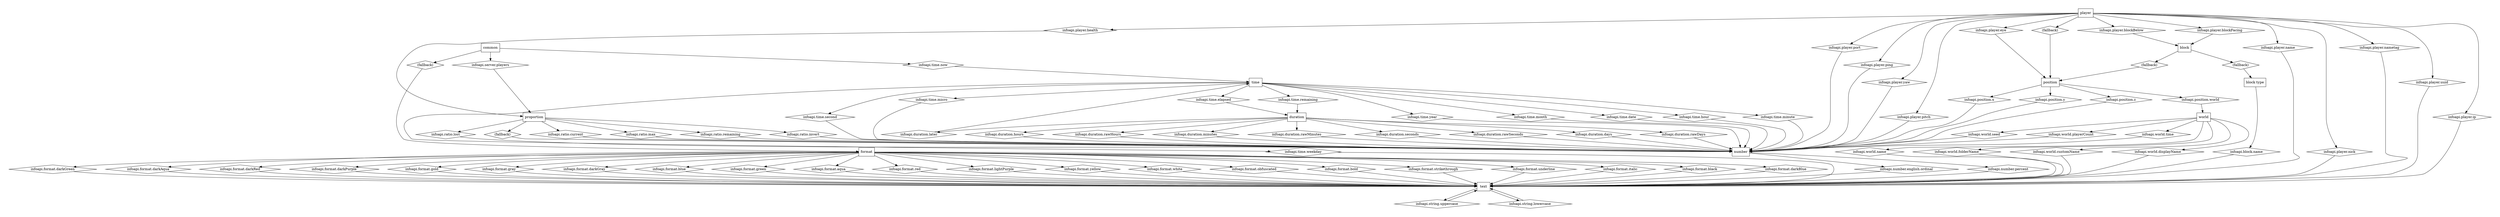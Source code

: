 digraph InfoAPI_Defaults {
	graph [pad=0.5, nodesep=0.5];
	SOFe_InfoAPI_StringInfo [label = "text", shape = "box"]
	SOFe_InfoAPI_NumberInfo [label = "number", shape = "box"]
	SOFe_InfoAPI_RatioInfo [label = "proportion", shape = "box"]
	SOFe_InfoAPI_PositionInfo [label = "position", shape = "box"]
	SOFe_InfoAPI_WorldInfo [label = "world", shape = "box"]
	SOFe_InfoAPI_BlockTypeInfo [label = "block type", shape = "box"]
	SOFe_InfoAPI_BlockInfo [label = "block", shape = "box"]
	SOFe_InfoAPI_CommonInfo [label = "common", shape = "box"]
	SOFe_InfoAPI_TimeInfo [label = "time", shape = "box"]
	SOFe_InfoAPI_FormatInfo [label = "format", shape = "box"]
	SOFe_InfoAPI_PlayerInfo [label = "player", shape = "box"]
	SOFe_InfoAPI_DurationInfo [label = "duration", shape = "box"]
	_anon_edge_0 [label = "infoapi.string.uppercase", shape = "diamond"]
	SOFe_InfoAPI_StringInfo -> _anon_edge_0
	_anon_edge_0 -> SOFe_InfoAPI_StringInfo
	_anon_edge_1 [label = "infoapi.string.lowercase", shape = "diamond"]
	SOFe_InfoAPI_StringInfo -> _anon_edge_1
	_anon_edge_1 -> SOFe_InfoAPI_StringInfo
	_anon_edge_2 [label = "infoapi.number.english.ordinal", shape = "diamond"]
	SOFe_InfoAPI_NumberInfo -> _anon_edge_2
	_anon_edge_2 -> SOFe_InfoAPI_StringInfo
	_anon_edge_3 [label = "infoapi.number.percent", shape = "diamond"]
	SOFe_InfoAPI_NumberInfo -> _anon_edge_3
	_anon_edge_3 -> SOFe_InfoAPI_StringInfo
	_anon_edge_4 [label = "infoapi.ratio.current", shape = "diamond"]
	SOFe_InfoAPI_RatioInfo -> _anon_edge_4
	_anon_edge_4 -> SOFe_InfoAPI_NumberInfo
	_anon_edge_5 [label = "infoapi.ratio.max", shape = "diamond"]
	SOFe_InfoAPI_RatioInfo -> _anon_edge_5
	_anon_edge_5 -> SOFe_InfoAPI_NumberInfo
	_anon_edge_6 [label = "infoapi.ratio.remaining", shape = "diamond"]
	SOFe_InfoAPI_RatioInfo -> _anon_edge_6
	_anon_edge_6 -> SOFe_InfoAPI_NumberInfo
	_anon_edge_7 [label = "infoapi.ratio.invert", shape = "diamond"]
	SOFe_InfoAPI_RatioInfo -> _anon_edge_7
	_anon_edge_7 -> SOFe_InfoAPI_NumberInfo
	_anon_edge_8 [label = "infoapi.ratio.lost", shape = "diamond"]
	SOFe_InfoAPI_RatioInfo -> _anon_edge_8
	_anon_edge_8 -> SOFe_InfoAPI_NumberInfo
	_anon_edge_9 [label = "(fallback)", shape = "diamond"]
	SOFe_InfoAPI_RatioInfo -> _anon_edge_9
	_anon_edge_9 -> SOFe_InfoAPI_NumberInfo
	_anon_edge_10 [label = "infoapi.position.x", shape = "diamond"]
	SOFe_InfoAPI_PositionInfo -> _anon_edge_10
	_anon_edge_10 -> SOFe_InfoAPI_NumberInfo
	_anon_edge_11 [label = "infoapi.position.y", shape = "diamond"]
	SOFe_InfoAPI_PositionInfo -> _anon_edge_11
	_anon_edge_11 -> SOFe_InfoAPI_NumberInfo
	_anon_edge_12 [label = "infoapi.position.z", shape = "diamond"]
	SOFe_InfoAPI_PositionInfo -> _anon_edge_12
	_anon_edge_12 -> SOFe_InfoAPI_NumberInfo
	_anon_edge_13 [label = "infoapi.position.world", shape = "diamond"]
	SOFe_InfoAPI_PositionInfo -> _anon_edge_13
	_anon_edge_13 -> SOFe_InfoAPI_WorldInfo
	_anon_edge_14 [label = "infoapi.world.name", shape = "diamond"]
	SOFe_InfoAPI_WorldInfo -> _anon_edge_14
	_anon_edge_14 -> SOFe_InfoAPI_StringInfo
	_anon_edge_15 [label = "infoapi.world.folderName", shape = "diamond"]
	SOFe_InfoAPI_WorldInfo -> _anon_edge_15
	_anon_edge_15 -> SOFe_InfoAPI_StringInfo
	_anon_edge_16 [label = "infoapi.world.customName", shape = "diamond"]
	SOFe_InfoAPI_WorldInfo -> _anon_edge_16
	_anon_edge_16 -> SOFe_InfoAPI_StringInfo
	_anon_edge_17 [label = "infoapi.world.displayName", shape = "diamond"]
	SOFe_InfoAPI_WorldInfo -> _anon_edge_17
	_anon_edge_17 -> SOFe_InfoAPI_StringInfo
	_anon_edge_18 [label = "infoapi.world.time", shape = "diamond"]
	SOFe_InfoAPI_WorldInfo -> _anon_edge_18
	_anon_edge_18 -> SOFe_InfoAPI_NumberInfo
	_anon_edge_19 [label = "infoapi.world.seed", shape = "diamond"]
	SOFe_InfoAPI_WorldInfo -> _anon_edge_19
	_anon_edge_19 -> SOFe_InfoAPI_NumberInfo
	_anon_edge_20 [label = "infoapi.world.playerCount", shape = "diamond"]
	SOFe_InfoAPI_WorldInfo -> _anon_edge_20
	_anon_edge_20 -> SOFe_InfoAPI_NumberInfo
	_anon_edge_21 [label = "infoapi.block.name", shape = "diamond"]
	SOFe_InfoAPI_BlockTypeInfo -> _anon_edge_21
	_anon_edge_21 -> SOFe_InfoAPI_StringInfo
	_anon_edge_22 [label = "(fallback)", shape = "diamond"]
	SOFe_InfoAPI_BlockInfo -> _anon_edge_22
	_anon_edge_22 -> SOFe_InfoAPI_PositionInfo
	_anon_edge_23 [label = "(fallback)", shape = "diamond"]
	SOFe_InfoAPI_BlockInfo -> _anon_edge_23
	_anon_edge_23 -> SOFe_InfoAPI_BlockTypeInfo
	_anon_edge_24 [label = "infoapi.server.players", shape = "diamond"]
	SOFe_InfoAPI_CommonInfo -> _anon_edge_24
	_anon_edge_24 -> SOFe_InfoAPI_RatioInfo
	_anon_edge_25 [label = "infoapi.time.now", shape = "diamond"]
	SOFe_InfoAPI_CommonInfo -> _anon_edge_25
	_anon_edge_25 -> SOFe_InfoAPI_TimeInfo
	_anon_edge_26 [label = "(fallback)", shape = "diamond"]
	SOFe_InfoAPI_CommonInfo -> _anon_edge_26
	_anon_edge_26 -> SOFe_InfoAPI_FormatInfo
	_anon_edge_27 [label = "infoapi.format.black", shape = "diamond"]
	SOFe_InfoAPI_FormatInfo -> _anon_edge_27
	_anon_edge_27 -> SOFe_InfoAPI_StringInfo
	_anon_edge_28 [label = "infoapi.format.darkBlue", shape = "diamond"]
	SOFe_InfoAPI_FormatInfo -> _anon_edge_28
	_anon_edge_28 -> SOFe_InfoAPI_StringInfo
	_anon_edge_29 [label = "infoapi.format.darkGreen", shape = "diamond"]
	SOFe_InfoAPI_FormatInfo -> _anon_edge_29
	_anon_edge_29 -> SOFe_InfoAPI_StringInfo
	_anon_edge_30 [label = "infoapi.format.darkAqua", shape = "diamond"]
	SOFe_InfoAPI_FormatInfo -> _anon_edge_30
	_anon_edge_30 -> SOFe_InfoAPI_StringInfo
	_anon_edge_31 [label = "infoapi.format.darkRed", shape = "diamond"]
	SOFe_InfoAPI_FormatInfo -> _anon_edge_31
	_anon_edge_31 -> SOFe_InfoAPI_StringInfo
	_anon_edge_32 [label = "infoapi.format.darkPurple", shape = "diamond"]
	SOFe_InfoAPI_FormatInfo -> _anon_edge_32
	_anon_edge_32 -> SOFe_InfoAPI_StringInfo
	_anon_edge_33 [label = "infoapi.format.gold", shape = "diamond"]
	SOFe_InfoAPI_FormatInfo -> _anon_edge_33
	_anon_edge_33 -> SOFe_InfoAPI_StringInfo
	_anon_edge_34 [label = "infoapi.format.gray", shape = "diamond"]
	SOFe_InfoAPI_FormatInfo -> _anon_edge_34
	_anon_edge_34 -> SOFe_InfoAPI_StringInfo
	_anon_edge_35 [label = "infoapi.format.darkGray", shape = "diamond"]
	SOFe_InfoAPI_FormatInfo -> _anon_edge_35
	_anon_edge_35 -> SOFe_InfoAPI_StringInfo
	_anon_edge_36 [label = "infoapi.format.blue", shape = "diamond"]
	SOFe_InfoAPI_FormatInfo -> _anon_edge_36
	_anon_edge_36 -> SOFe_InfoAPI_StringInfo
	_anon_edge_37 [label = "infoapi.format.green", shape = "diamond"]
	SOFe_InfoAPI_FormatInfo -> _anon_edge_37
	_anon_edge_37 -> SOFe_InfoAPI_StringInfo
	_anon_edge_38 [label = "infoapi.format.aqua", shape = "diamond"]
	SOFe_InfoAPI_FormatInfo -> _anon_edge_38
	_anon_edge_38 -> SOFe_InfoAPI_StringInfo
	_anon_edge_39 [label = "infoapi.format.red", shape = "diamond"]
	SOFe_InfoAPI_FormatInfo -> _anon_edge_39
	_anon_edge_39 -> SOFe_InfoAPI_StringInfo
	_anon_edge_40 [label = "infoapi.format.lightPurple", shape = "diamond"]
	SOFe_InfoAPI_FormatInfo -> _anon_edge_40
	_anon_edge_40 -> SOFe_InfoAPI_StringInfo
	_anon_edge_41 [label = "infoapi.format.yellow", shape = "diamond"]
	SOFe_InfoAPI_FormatInfo -> _anon_edge_41
	_anon_edge_41 -> SOFe_InfoAPI_StringInfo
	_anon_edge_42 [label = "infoapi.format.white", shape = "diamond"]
	SOFe_InfoAPI_FormatInfo -> _anon_edge_42
	_anon_edge_42 -> SOFe_InfoAPI_StringInfo
	_anon_edge_43 [label = "infoapi.format.obfuscated", shape = "diamond"]
	SOFe_InfoAPI_FormatInfo -> _anon_edge_43
	_anon_edge_43 -> SOFe_InfoAPI_StringInfo
	_anon_edge_44 [label = "infoapi.format.bold", shape = "diamond"]
	SOFe_InfoAPI_FormatInfo -> _anon_edge_44
	_anon_edge_44 -> SOFe_InfoAPI_StringInfo
	_anon_edge_45 [label = "infoapi.format.strikethrough", shape = "diamond"]
	SOFe_InfoAPI_FormatInfo -> _anon_edge_45
	_anon_edge_45 -> SOFe_InfoAPI_StringInfo
	_anon_edge_46 [label = "infoapi.format.underline", shape = "diamond"]
	SOFe_InfoAPI_FormatInfo -> _anon_edge_46
	_anon_edge_46 -> SOFe_InfoAPI_StringInfo
	_anon_edge_47 [label = "infoapi.format.italic", shape = "diamond"]
	SOFe_InfoAPI_FormatInfo -> _anon_edge_47
	_anon_edge_47 -> SOFe_InfoAPI_StringInfo
	_anon_edge_48 [label = "infoapi.player.name", shape = "diamond"]
	SOFe_InfoAPI_PlayerInfo -> _anon_edge_48
	_anon_edge_48 -> SOFe_InfoAPI_StringInfo
	_anon_edge_49 [label = "infoapi.player.nick", shape = "diamond"]
	SOFe_InfoAPI_PlayerInfo -> _anon_edge_49
	_anon_edge_49 -> SOFe_InfoAPI_StringInfo
	_anon_edge_50 [label = "infoapi.player.nametag", shape = "diamond"]
	SOFe_InfoAPI_PlayerInfo -> _anon_edge_50
	_anon_edge_50 -> SOFe_InfoAPI_StringInfo
	_anon_edge_51 [label = "infoapi.player.uuid", shape = "diamond"]
	SOFe_InfoAPI_PlayerInfo -> _anon_edge_51
	_anon_edge_51 -> SOFe_InfoAPI_StringInfo
	_anon_edge_52 [label = "infoapi.player.ip", shape = "diamond"]
	SOFe_InfoAPI_PlayerInfo -> _anon_edge_52
	_anon_edge_52 -> SOFe_InfoAPI_StringInfo
	_anon_edge_53 [label = "infoapi.player.port", shape = "diamond"]
	SOFe_InfoAPI_PlayerInfo -> _anon_edge_53
	_anon_edge_53 -> SOFe_InfoAPI_NumberInfo
	_anon_edge_54 [label = "infoapi.player.ping", shape = "diamond"]
	SOFe_InfoAPI_PlayerInfo -> _anon_edge_54
	_anon_edge_54 -> SOFe_InfoAPI_NumberInfo
	_anon_edge_55 [label = "infoapi.player.yaw", shape = "diamond"]
	SOFe_InfoAPI_PlayerInfo -> _anon_edge_55
	_anon_edge_55 -> SOFe_InfoAPI_NumberInfo
	_anon_edge_56 [label = "infoapi.player.pitch", shape = "diamond"]
	SOFe_InfoAPI_PlayerInfo -> _anon_edge_56
	_anon_edge_56 -> SOFe_InfoAPI_NumberInfo
	_anon_edge_57 [label = "infoapi.player.health", shape = "diamond"]
	SOFe_InfoAPI_PlayerInfo -> _anon_edge_57
	_anon_edge_57 -> SOFe_InfoAPI_RatioInfo
	_anon_edge_58 [label = "infoapi.player.eye", shape = "diamond"]
	SOFe_InfoAPI_PlayerInfo -> _anon_edge_58
	_anon_edge_58 -> SOFe_InfoAPI_PositionInfo
	_anon_edge_59 [label = "(fallback)", shape = "diamond"]
	SOFe_InfoAPI_PlayerInfo -> _anon_edge_59
	_anon_edge_59 -> SOFe_InfoAPI_PositionInfo
	_anon_edge_60 [label = "infoapi.player.blockBelow", shape = "diamond"]
	SOFe_InfoAPI_PlayerInfo -> _anon_edge_60
	_anon_edge_60 -> SOFe_InfoAPI_BlockInfo
	_anon_edge_61 [label = "infoapi.player.blockFacing", shape = "diamond"]
	SOFe_InfoAPI_PlayerInfo -> _anon_edge_61
	_anon_edge_61 -> SOFe_InfoAPI_BlockInfo
	_anon_edge_62 [label = "infoapi.time.year", shape = "diamond"]
	SOFe_InfoAPI_TimeInfo -> _anon_edge_62
	_anon_edge_62 -> SOFe_InfoAPI_NumberInfo
	_anon_edge_63 [label = "infoapi.time.month", shape = "diamond"]
	SOFe_InfoAPI_TimeInfo -> _anon_edge_63
	_anon_edge_63 -> SOFe_InfoAPI_NumberInfo
	_anon_edge_64 [label = "infoapi.time.date", shape = "diamond"]
	SOFe_InfoAPI_TimeInfo -> _anon_edge_64
	_anon_edge_64 -> SOFe_InfoAPI_NumberInfo
	_anon_edge_65 [label = "infoapi.time.hour", shape = "diamond"]
	SOFe_InfoAPI_TimeInfo -> _anon_edge_65
	_anon_edge_65 -> SOFe_InfoAPI_NumberInfo
	_anon_edge_66 [label = "infoapi.time.minute", shape = "diamond"]
	SOFe_InfoAPI_TimeInfo -> _anon_edge_66
	_anon_edge_66 -> SOFe_InfoAPI_NumberInfo
	_anon_edge_67 [label = "infoapi.time.second", shape = "diamond"]
	SOFe_InfoAPI_TimeInfo -> _anon_edge_67
	_anon_edge_67 -> SOFe_InfoAPI_NumberInfo
	_anon_edge_68 [label = "infoapi.time.micro", shape = "diamond"]
	SOFe_InfoAPI_TimeInfo -> _anon_edge_68
	_anon_edge_68 -> SOFe_InfoAPI_NumberInfo
	_anon_edge_69 [label = "infoapi.time.weekday", shape = "diamond"]
	SOFe_InfoAPI_TimeInfo -> _anon_edge_69
	_anon_edge_69 -> SOFe_InfoAPI_StringInfo
	_anon_edge_70 [label = "infoapi.time.elapsed", shape = "diamond"]
	SOFe_InfoAPI_TimeInfo -> _anon_edge_70
	_anon_edge_70 -> SOFe_InfoAPI_DurationInfo
	_anon_edge_71 [label = "infoapi.time.remaining", shape = "diamond"]
	SOFe_InfoAPI_TimeInfo -> _anon_edge_71
	_anon_edge_71 -> SOFe_InfoAPI_DurationInfo
	_anon_edge_72 [label = "infoapi.duration.days", shape = "diamond"]
	SOFe_InfoAPI_DurationInfo -> _anon_edge_72
	_anon_edge_72 -> SOFe_InfoAPI_NumberInfo
	_anon_edge_73 [label = "infoapi.duration.rawDays", shape = "diamond"]
	SOFe_InfoAPI_DurationInfo -> _anon_edge_73
	_anon_edge_73 -> SOFe_InfoAPI_NumberInfo
	_anon_edge_74 [label = "infoapi.duration.hours", shape = "diamond"]
	SOFe_InfoAPI_DurationInfo -> _anon_edge_74
	_anon_edge_74 -> SOFe_InfoAPI_NumberInfo
	_anon_edge_75 [label = "infoapi.duration.rawHours", shape = "diamond"]
	SOFe_InfoAPI_DurationInfo -> _anon_edge_75
	_anon_edge_75 -> SOFe_InfoAPI_NumberInfo
	_anon_edge_76 [label = "infoapi.duration.minutes", shape = "diamond"]
	SOFe_InfoAPI_DurationInfo -> _anon_edge_76
	_anon_edge_76 -> SOFe_InfoAPI_NumberInfo
	_anon_edge_77 [label = "infoapi.duration.rawMinutes", shape = "diamond"]
	SOFe_InfoAPI_DurationInfo -> _anon_edge_77
	_anon_edge_77 -> SOFe_InfoAPI_NumberInfo
	_anon_edge_78 [label = "infoapi.duration.seconds", shape = "diamond"]
	SOFe_InfoAPI_DurationInfo -> _anon_edge_78
	_anon_edge_78 -> SOFe_InfoAPI_NumberInfo
	_anon_edge_79 [label = "infoapi.duration.rawSeconds", shape = "diamond"]
	SOFe_InfoAPI_DurationInfo -> _anon_edge_79
	_anon_edge_79 -> SOFe_InfoAPI_NumberInfo
	_anon_edge_80 [label = "infoapi.duration.later", shape = "diamond"]
	SOFe_InfoAPI_DurationInfo -> _anon_edge_80
	_anon_edge_80 -> SOFe_InfoAPI_TimeInfo
}
